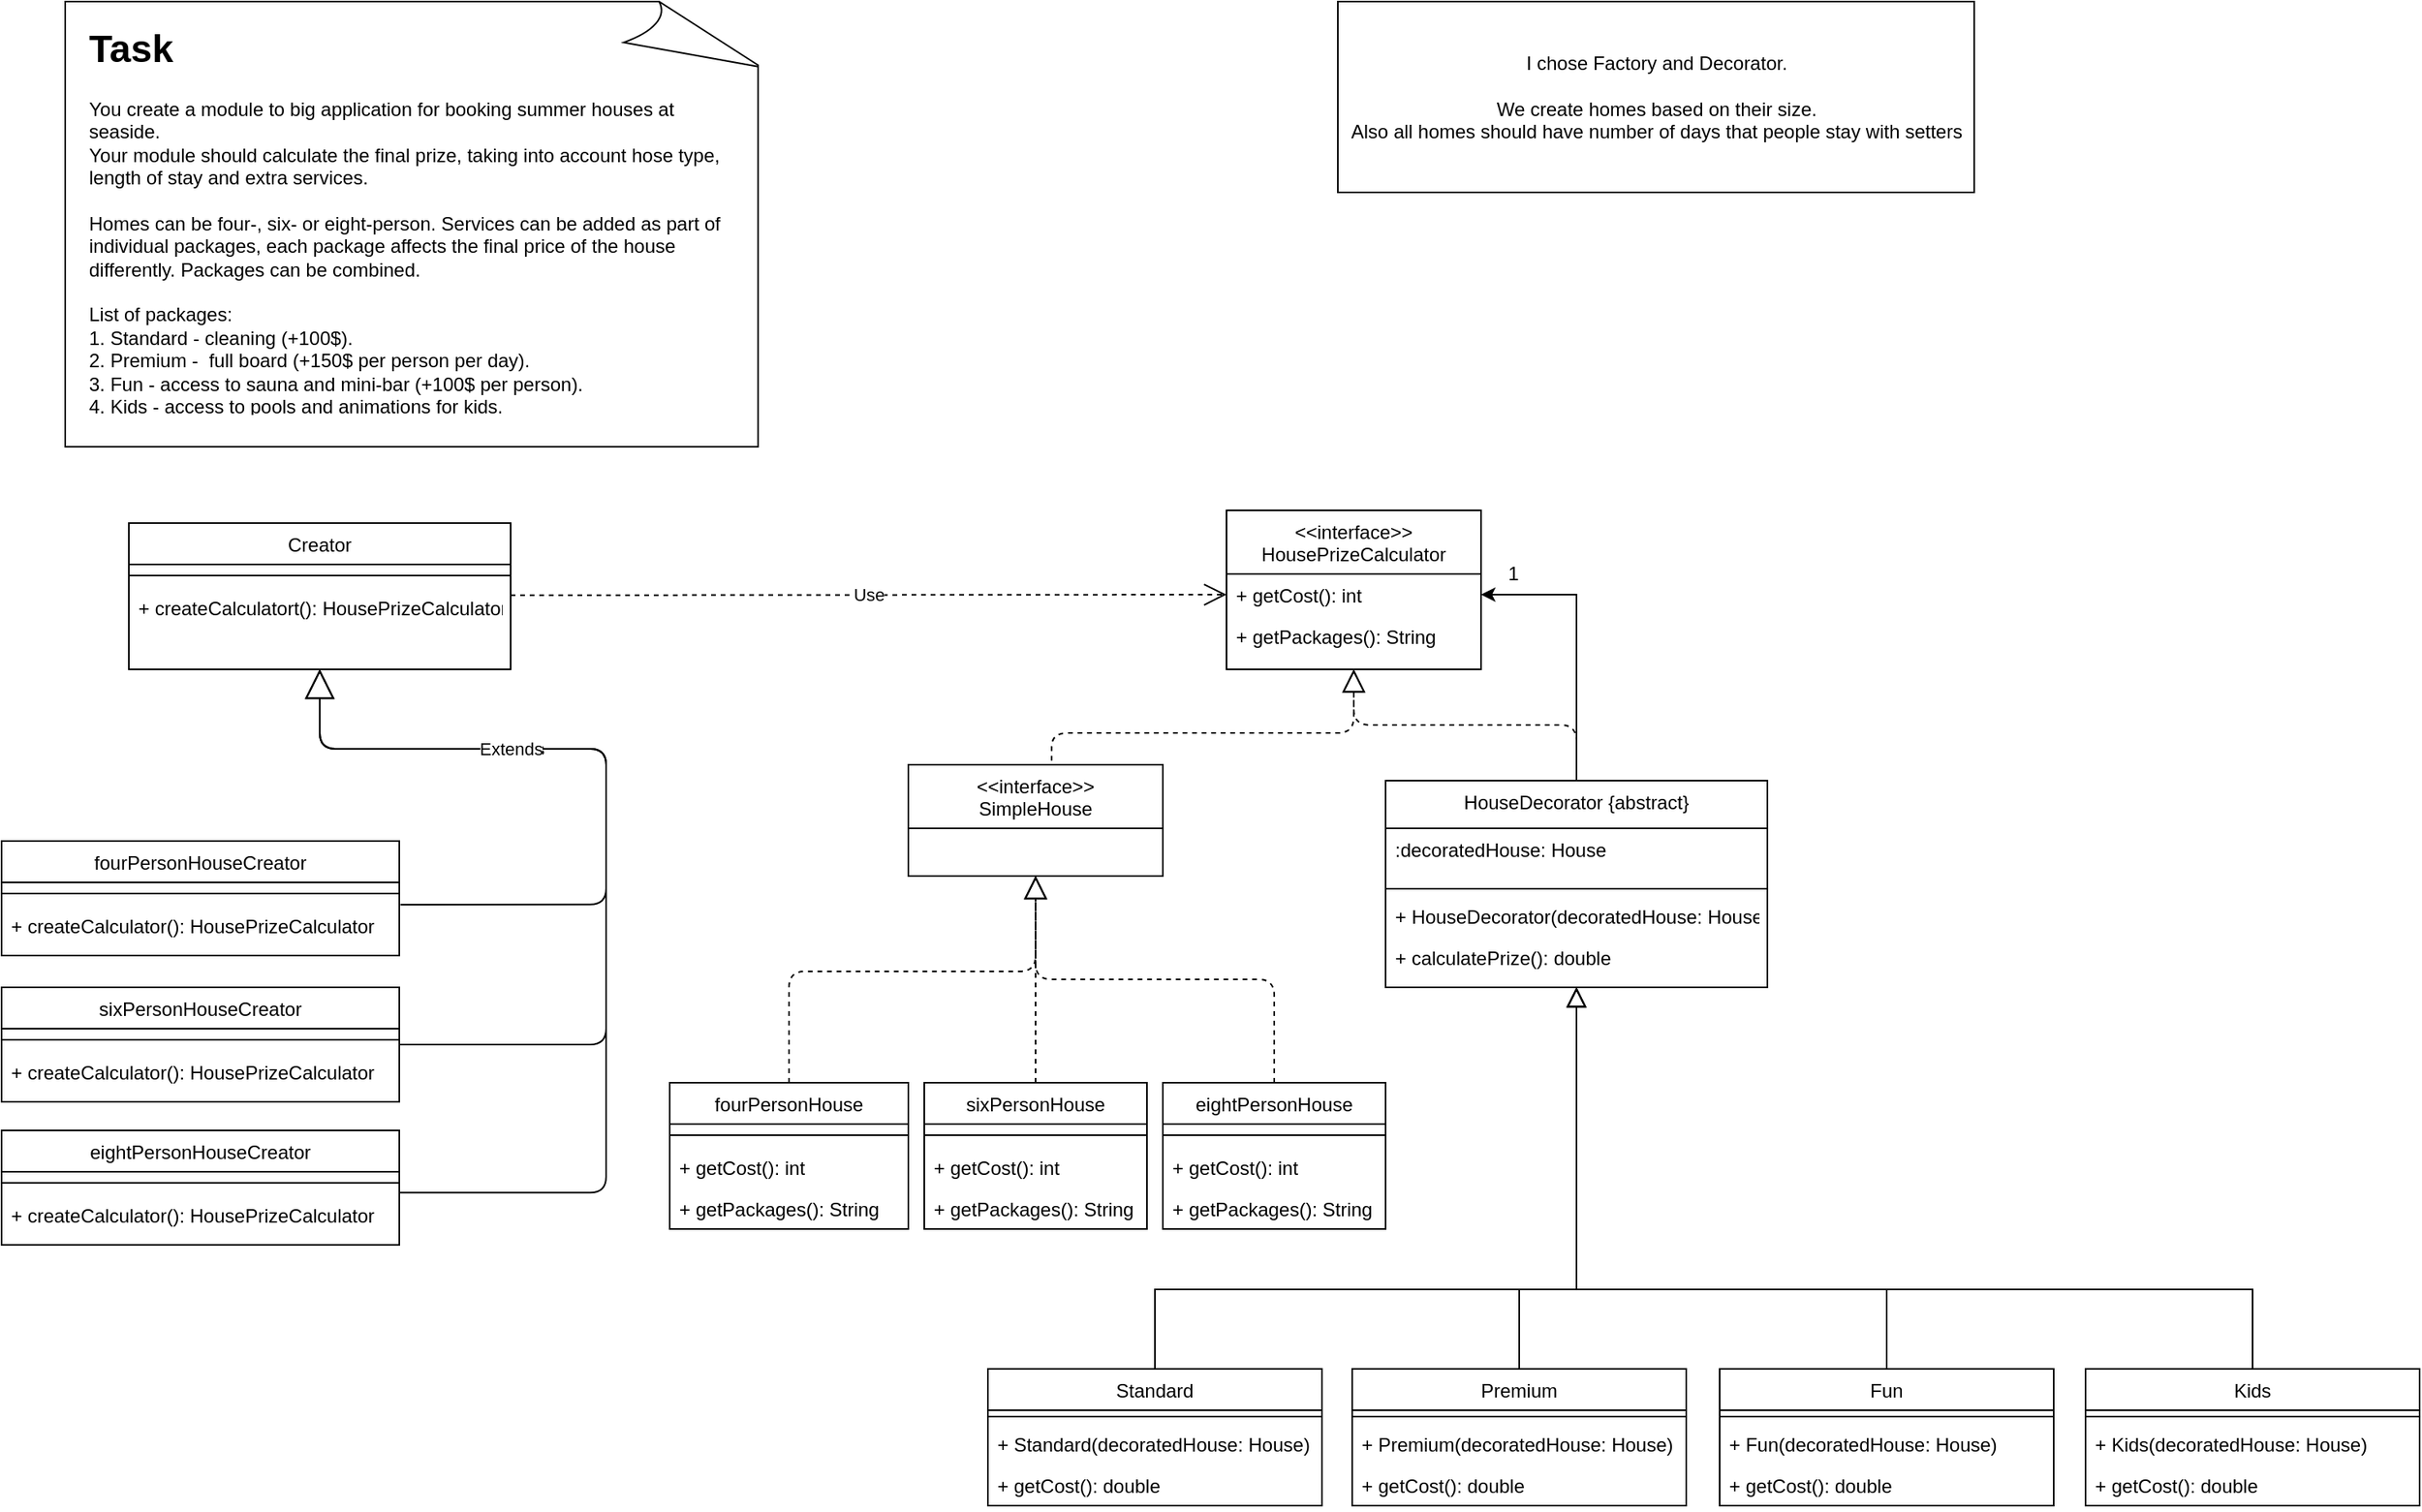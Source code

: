 <mxfile version="14.2.7" type="github">
  <diagram id="C5RBs43oDa-KdzZeNtuy" name="Page-1">
    <mxGraphModel dx="1876" dy="865" grid="1" gridSize="10" guides="1" tooltips="1" connect="1" arrows="1" fold="1" page="1" pageScale="1" pageWidth="827" pageHeight="1169" math="0" shadow="0">
      <root>
        <mxCell id="WIyWlLk6GJQsqaUBKTNV-0" />
        <mxCell id="WIyWlLk6GJQsqaUBKTNV-1" parent="WIyWlLk6GJQsqaUBKTNV-0" />
        <mxCell id="zkfFHV4jXpPFQw0GAbJ--16" value="" style="endArrow=block;endSize=10;endFill=0;shadow=0;strokeWidth=1;rounded=0;edgeStyle=elbowEdgeStyle;elbow=vertical;exitX=0.5;exitY=0;exitDx=0;exitDy=0;entryX=0.5;entryY=1;entryDx=0;entryDy=0;" parent="WIyWlLk6GJQsqaUBKTNV-1" edge="1" target="KfdpfSYLK_IR1CNKkPJO-26" source="KfdpfSYLK_IR1CNKkPJO-41">
          <mxGeometry width="160" relative="1" as="geometry">
            <mxPoint x="1280" y="952" as="sourcePoint" />
            <mxPoint x="1170" y="850" as="targetPoint" />
            <Array as="points">
              <mxPoint x="1300" y="850" />
            </Array>
          </mxGeometry>
        </mxCell>
        <mxCell id="vPID_7vdrLDFT7vq-qXL-22" value="Standard" style="swimlane;fontStyle=0;align=center;verticalAlign=top;childLayout=stackLayout;horizontal=1;startSize=26;horizontalStack=0;resizeParent=1;resizeLast=0;collapsible=1;marginBottom=0;rounded=0;shadow=0;strokeWidth=1;" parent="WIyWlLk6GJQsqaUBKTNV-1" vertex="1">
          <mxGeometry x="620" y="900" width="210" height="86" as="geometry">
            <mxRectangle x="550" y="140" width="160" height="26" as="alternateBounds" />
          </mxGeometry>
        </mxCell>
        <mxCell id="vPID_7vdrLDFT7vq-qXL-23" value="" style="line;html=1;strokeWidth=1;align=left;verticalAlign=middle;spacingTop=-1;spacingLeft=3;spacingRight=3;rotatable=0;labelPosition=right;points=[];portConstraint=eastwest;" parent="vPID_7vdrLDFT7vq-qXL-22" vertex="1">
          <mxGeometry y="26" width="210" height="8" as="geometry" />
        </mxCell>
        <mxCell id="vPID_7vdrLDFT7vq-qXL-25" value="+ Standard(decoratedHouse: House)" style="text;align=left;verticalAlign=top;spacingLeft=4;spacingRight=4;overflow=hidden;rotatable=0;points=[[0,0.5],[1,0.5]];portConstraint=eastwest;rounded=0;shadow=0;html=0;" parent="vPID_7vdrLDFT7vq-qXL-22" vertex="1">
          <mxGeometry y="34" width="210" height="26" as="geometry" />
        </mxCell>
        <mxCell id="KfdpfSYLK_IR1CNKkPJO-31" value="+ getCost(): double" style="text;align=left;verticalAlign=top;spacingLeft=4;spacingRight=4;overflow=hidden;rotatable=0;points=[[0,0.5],[1,0.5]];portConstraint=eastwest;rounded=0;shadow=0;html=0;" vertex="1" parent="vPID_7vdrLDFT7vq-qXL-22">
          <mxGeometry y="60" width="210" height="26" as="geometry" />
        </mxCell>
        <mxCell id="vPID_7vdrLDFT7vq-qXL-43" value="" style="whiteSpace=wrap;html=1;shape=mxgraph.basic.document" parent="WIyWlLk6GJQsqaUBKTNV-1" vertex="1">
          <mxGeometry x="40" y="40" width="440" height="280" as="geometry" />
        </mxCell>
        <mxCell id="vPID_7vdrLDFT7vq-qXL-0" value="&lt;h1&gt;&lt;strong id=&quot;yui_3_17_2_1_1611736275888_40&quot;&gt;Task&lt;/strong&gt;&lt;/h1&gt;You create a module to big application for booking summer houses at seaside.&lt;br&gt;&lt;div&gt;Your module should calculate the final prize, taking into account hose type, length of stay and extra services.&lt;/div&gt;&lt;div&gt;&lt;br&gt;&lt;/div&gt;&lt;div&gt;Homes can be four-, six- or eight-person. Services can be added as part of individual packages, each package affects the final price of the house differently. Packages can be combined.&lt;br&gt;&lt;/div&gt;&lt;br&gt;List of packages:&lt;br&gt;1. Standard - cleaning (+100$).&lt;br&gt;2. Premium -&amp;nbsp; full board (+150$ per person per day).&lt;br&gt;3. Fun - access to &lt;span&gt;&lt;span&gt;&lt;span&gt;sauna&lt;/span&gt;&lt;/span&gt;&lt;/span&gt;  and mini-bar (+100$ per person).&lt;br&gt;4. Kids - access to pools and animations for kids.&lt;br&gt;&lt;br&gt;Suggest concept of solution (diagram &amp;amp; pseudocode) and describe which design patters you used and why." style="text;html=1;strokeColor=none;fillColor=none;spacing=5;spacingTop=-20;whiteSpace=wrap;overflow=hidden;rounded=0;" parent="WIyWlLk6GJQsqaUBKTNV-1" vertex="1">
          <mxGeometry x="50" y="50" width="420" height="250" as="geometry" />
        </mxCell>
        <mxCell id="KfdpfSYLK_IR1CNKkPJO-6" value="&lt;&lt;interface&gt;&gt;&#xa;SimpleHouse" style="swimlane;fontStyle=0;align=center;verticalAlign=top;childLayout=stackLayout;horizontal=1;startSize=40;horizontalStack=0;resizeParent=1;resizeLast=0;collapsible=1;marginBottom=0;rounded=0;shadow=0;strokeWidth=1;" vertex="1" parent="WIyWlLk6GJQsqaUBKTNV-1">
          <mxGeometry x="570" y="520" width="160" height="70" as="geometry">
            <mxRectangle x="550" y="140" width="160" height="26" as="alternateBounds" />
          </mxGeometry>
        </mxCell>
        <mxCell id="KfdpfSYLK_IR1CNKkPJO-12" value="fourPersonHouse" style="swimlane;fontStyle=0;align=center;verticalAlign=top;childLayout=stackLayout;horizontal=1;startSize=26;horizontalStack=0;resizeParent=1;resizeLast=0;collapsible=1;marginBottom=0;rounded=0;shadow=0;strokeWidth=1;" vertex="1" parent="WIyWlLk6GJQsqaUBKTNV-1">
          <mxGeometry x="420" y="720" width="150" height="92" as="geometry">
            <mxRectangle x="550" y="140" width="160" height="26" as="alternateBounds" />
          </mxGeometry>
        </mxCell>
        <mxCell id="KfdpfSYLK_IR1CNKkPJO-14" value="" style="line;html=1;strokeWidth=1;align=left;verticalAlign=middle;spacingTop=-1;spacingLeft=3;spacingRight=3;rotatable=0;labelPosition=right;points=[];portConstraint=eastwest;" vertex="1" parent="KfdpfSYLK_IR1CNKkPJO-12">
          <mxGeometry y="26" width="150" height="14" as="geometry" />
        </mxCell>
        <mxCell id="KfdpfSYLK_IR1CNKkPJO-60" value="+ getCost(): int" style="text;align=left;verticalAlign=top;spacingLeft=4;spacingRight=4;overflow=hidden;rotatable=0;points=[[0,0.5],[1,0.5]];portConstraint=eastwest;" vertex="1" parent="KfdpfSYLK_IR1CNKkPJO-12">
          <mxGeometry y="40" width="150" height="26" as="geometry" />
        </mxCell>
        <mxCell id="KfdpfSYLK_IR1CNKkPJO-61" value="+ getPackages(): String" style="text;align=left;verticalAlign=top;spacingLeft=4;spacingRight=4;overflow=hidden;rotatable=0;points=[[0,0.5],[1,0.5]];portConstraint=eastwest;" vertex="1" parent="KfdpfSYLK_IR1CNKkPJO-12">
          <mxGeometry y="66" width="150" height="26" as="geometry" />
        </mxCell>
        <mxCell id="KfdpfSYLK_IR1CNKkPJO-16" value="sixPersonHouse" style="swimlane;fontStyle=0;align=center;verticalAlign=top;childLayout=stackLayout;horizontal=1;startSize=26;horizontalStack=0;resizeParent=1;resizeLast=0;collapsible=1;marginBottom=0;rounded=0;shadow=0;strokeWidth=1;" vertex="1" parent="WIyWlLk6GJQsqaUBKTNV-1">
          <mxGeometry x="580" y="720" width="140" height="92" as="geometry">
            <mxRectangle x="550" y="140" width="160" height="26" as="alternateBounds" />
          </mxGeometry>
        </mxCell>
        <mxCell id="KfdpfSYLK_IR1CNKkPJO-17" value="" style="line;html=1;strokeWidth=1;align=left;verticalAlign=middle;spacingTop=-1;spacingLeft=3;spacingRight=3;rotatable=0;labelPosition=right;points=[];portConstraint=eastwest;" vertex="1" parent="KfdpfSYLK_IR1CNKkPJO-16">
          <mxGeometry y="26" width="140" height="14" as="geometry" />
        </mxCell>
        <mxCell id="KfdpfSYLK_IR1CNKkPJO-62" value="+ getCost(): int" style="text;align=left;verticalAlign=top;spacingLeft=4;spacingRight=4;overflow=hidden;rotatable=0;points=[[0,0.5],[1,0.5]];portConstraint=eastwest;" vertex="1" parent="KfdpfSYLK_IR1CNKkPJO-16">
          <mxGeometry y="40" width="140" height="26" as="geometry" />
        </mxCell>
        <mxCell id="KfdpfSYLK_IR1CNKkPJO-63" value="+ getPackages(): String" style="text;align=left;verticalAlign=top;spacingLeft=4;spacingRight=4;overflow=hidden;rotatable=0;points=[[0,0.5],[1,0.5]];portConstraint=eastwest;" vertex="1" parent="KfdpfSYLK_IR1CNKkPJO-16">
          <mxGeometry y="66" width="140" height="26" as="geometry" />
        </mxCell>
        <mxCell id="KfdpfSYLK_IR1CNKkPJO-18" value="eightPersonHouse" style="swimlane;fontStyle=0;align=center;verticalAlign=top;childLayout=stackLayout;horizontal=1;startSize=26;horizontalStack=0;resizeParent=1;resizeLast=0;collapsible=1;marginBottom=0;rounded=0;shadow=0;strokeWidth=1;" vertex="1" parent="WIyWlLk6GJQsqaUBKTNV-1">
          <mxGeometry x="730" y="720" width="140" height="92" as="geometry">
            <mxRectangle x="550" y="140" width="160" height="26" as="alternateBounds" />
          </mxGeometry>
        </mxCell>
        <mxCell id="KfdpfSYLK_IR1CNKkPJO-19" value="" style="line;html=1;strokeWidth=1;align=left;verticalAlign=middle;spacingTop=-1;spacingLeft=3;spacingRight=3;rotatable=0;labelPosition=right;points=[];portConstraint=eastwest;" vertex="1" parent="KfdpfSYLK_IR1CNKkPJO-18">
          <mxGeometry y="26" width="140" height="14" as="geometry" />
        </mxCell>
        <mxCell id="KfdpfSYLK_IR1CNKkPJO-64" value="+ getCost(): int" style="text;align=left;verticalAlign=top;spacingLeft=4;spacingRight=4;overflow=hidden;rotatable=0;points=[[0,0.5],[1,0.5]];portConstraint=eastwest;" vertex="1" parent="KfdpfSYLK_IR1CNKkPJO-18">
          <mxGeometry y="40" width="140" height="26" as="geometry" />
        </mxCell>
        <mxCell id="KfdpfSYLK_IR1CNKkPJO-65" value="+ getPackages(): String" style="text;align=left;verticalAlign=top;spacingLeft=4;spacingRight=4;overflow=hidden;rotatable=0;points=[[0,0.5],[1,0.5]];portConstraint=eastwest;" vertex="1" parent="KfdpfSYLK_IR1CNKkPJO-18">
          <mxGeometry y="66" width="140" height="26" as="geometry" />
        </mxCell>
        <mxCell id="KfdpfSYLK_IR1CNKkPJO-22" value="" style="endArrow=block;dashed=1;endFill=0;endSize=12;html=1;exitX=0.563;exitY=-0.038;exitDx=0;exitDy=0;exitPerimeter=0;entryX=0.5;entryY=1;entryDx=0;entryDy=0;edgeStyle=orthogonalEdgeStyle;" edge="1" parent="WIyWlLk6GJQsqaUBKTNV-1" source="KfdpfSYLK_IR1CNKkPJO-6" target="KfdpfSYLK_IR1CNKkPJO-45">
          <mxGeometry width="160" relative="1" as="geometry">
            <mxPoint x="870" y="510" as="sourcePoint" />
            <mxPoint x="1030" y="510" as="targetPoint" />
            <Array as="points">
              <mxPoint x="660" y="500" />
              <mxPoint x="850" y="500" />
            </Array>
          </mxGeometry>
        </mxCell>
        <mxCell id="KfdpfSYLK_IR1CNKkPJO-49" style="edgeStyle=orthogonalEdgeStyle;rounded=0;orthogonalLoop=1;jettySize=auto;html=1;exitX=0.5;exitY=0;exitDx=0;exitDy=0;entryX=1;entryY=0.5;entryDx=0;entryDy=0;" edge="1" parent="WIyWlLk6GJQsqaUBKTNV-1" source="KfdpfSYLK_IR1CNKkPJO-26" target="KfdpfSYLK_IR1CNKkPJO-46">
          <mxGeometry relative="1" as="geometry" />
        </mxCell>
        <mxCell id="KfdpfSYLK_IR1CNKkPJO-26" value="HouseDecorator {abstract}" style="swimlane;fontStyle=0;align=center;verticalAlign=top;childLayout=stackLayout;horizontal=1;startSize=30;horizontalStack=0;resizeParent=1;resizeLast=0;collapsible=1;marginBottom=0;rounded=0;shadow=0;strokeWidth=1;" vertex="1" parent="WIyWlLk6GJQsqaUBKTNV-1">
          <mxGeometry x="870" y="530" width="240" height="130" as="geometry">
            <mxRectangle x="550" y="140" width="160" height="26" as="alternateBounds" />
          </mxGeometry>
        </mxCell>
        <mxCell id="KfdpfSYLK_IR1CNKkPJO-27" value=":decoratedHouse: House" style="text;align=left;verticalAlign=top;spacingLeft=4;spacingRight=4;overflow=hidden;rotatable=0;points=[[0,0.5],[1,0.5]];portConstraint=eastwest;rounded=0;shadow=0;html=0;" vertex="1" parent="KfdpfSYLK_IR1CNKkPJO-26">
          <mxGeometry y="30" width="240" height="34" as="geometry" />
        </mxCell>
        <mxCell id="KfdpfSYLK_IR1CNKkPJO-28" value="" style="line;html=1;strokeWidth=1;align=left;verticalAlign=middle;spacingTop=-1;spacingLeft=3;spacingRight=3;rotatable=0;labelPosition=right;points=[];portConstraint=eastwest;" vertex="1" parent="KfdpfSYLK_IR1CNKkPJO-26">
          <mxGeometry y="64" width="240" height="8" as="geometry" />
        </mxCell>
        <mxCell id="KfdpfSYLK_IR1CNKkPJO-29" value="+ HouseDecorator(decoratedHouse: House)" style="text;align=left;verticalAlign=top;spacingLeft=4;spacingRight=4;overflow=hidden;rotatable=0;points=[[0,0.5],[1,0.5]];portConstraint=eastwest;" vertex="1" parent="KfdpfSYLK_IR1CNKkPJO-26">
          <mxGeometry y="72" width="240" height="26" as="geometry" />
        </mxCell>
        <mxCell id="KfdpfSYLK_IR1CNKkPJO-30" value="+ calculatePrize(): double" style="text;align=left;verticalAlign=top;spacingLeft=4;spacingRight=4;overflow=hidden;rotatable=0;points=[[0,0.5],[1,0.5]];portConstraint=eastwest;" vertex="1" parent="KfdpfSYLK_IR1CNKkPJO-26">
          <mxGeometry y="98" width="240" height="26" as="geometry" />
        </mxCell>
        <mxCell id="KfdpfSYLK_IR1CNKkPJO-32" value="Premium" style="swimlane;fontStyle=0;align=center;verticalAlign=top;childLayout=stackLayout;horizontal=1;startSize=26;horizontalStack=0;resizeParent=1;resizeLast=0;collapsible=1;marginBottom=0;rounded=0;shadow=0;strokeWidth=1;" vertex="1" parent="WIyWlLk6GJQsqaUBKTNV-1">
          <mxGeometry x="849" y="900" width="210" height="86" as="geometry">
            <mxRectangle x="550" y="140" width="160" height="26" as="alternateBounds" />
          </mxGeometry>
        </mxCell>
        <mxCell id="KfdpfSYLK_IR1CNKkPJO-33" value="" style="line;html=1;strokeWidth=1;align=left;verticalAlign=middle;spacingTop=-1;spacingLeft=3;spacingRight=3;rotatable=0;labelPosition=right;points=[];portConstraint=eastwest;" vertex="1" parent="KfdpfSYLK_IR1CNKkPJO-32">
          <mxGeometry y="26" width="210" height="8" as="geometry" />
        </mxCell>
        <mxCell id="KfdpfSYLK_IR1CNKkPJO-34" value="+ Premium(decoratedHouse: House)" style="text;align=left;verticalAlign=top;spacingLeft=4;spacingRight=4;overflow=hidden;rotatable=0;points=[[0,0.5],[1,0.5]];portConstraint=eastwest;rounded=0;shadow=0;html=0;" vertex="1" parent="KfdpfSYLK_IR1CNKkPJO-32">
          <mxGeometry y="34" width="210" height="26" as="geometry" />
        </mxCell>
        <mxCell id="KfdpfSYLK_IR1CNKkPJO-35" value="+ getCost(): double" style="text;align=left;verticalAlign=top;spacingLeft=4;spacingRight=4;overflow=hidden;rotatable=0;points=[[0,0.5],[1,0.5]];portConstraint=eastwest;rounded=0;shadow=0;html=0;" vertex="1" parent="KfdpfSYLK_IR1CNKkPJO-32">
          <mxGeometry y="60" width="210" height="26" as="geometry" />
        </mxCell>
        <mxCell id="KfdpfSYLK_IR1CNKkPJO-37" value="Fun" style="swimlane;fontStyle=0;align=center;verticalAlign=top;childLayout=stackLayout;horizontal=1;startSize=26;horizontalStack=0;resizeParent=1;resizeLast=0;collapsible=1;marginBottom=0;rounded=0;shadow=0;strokeWidth=1;" vertex="1" parent="WIyWlLk6GJQsqaUBKTNV-1">
          <mxGeometry x="1080" y="900" width="210" height="86" as="geometry">
            <mxRectangle x="550" y="140" width="160" height="26" as="alternateBounds" />
          </mxGeometry>
        </mxCell>
        <mxCell id="KfdpfSYLK_IR1CNKkPJO-38" value="" style="line;html=1;strokeWidth=1;align=left;verticalAlign=middle;spacingTop=-1;spacingLeft=3;spacingRight=3;rotatable=0;labelPosition=right;points=[];portConstraint=eastwest;" vertex="1" parent="KfdpfSYLK_IR1CNKkPJO-37">
          <mxGeometry y="26" width="210" height="8" as="geometry" />
        </mxCell>
        <mxCell id="KfdpfSYLK_IR1CNKkPJO-39" value="+ Fun(decoratedHouse: House)" style="text;align=left;verticalAlign=top;spacingLeft=4;spacingRight=4;overflow=hidden;rotatable=0;points=[[0,0.5],[1,0.5]];portConstraint=eastwest;rounded=0;shadow=0;html=0;" vertex="1" parent="KfdpfSYLK_IR1CNKkPJO-37">
          <mxGeometry y="34" width="210" height="26" as="geometry" />
        </mxCell>
        <mxCell id="KfdpfSYLK_IR1CNKkPJO-40" value="+ getCost(): double" style="text;align=left;verticalAlign=top;spacingLeft=4;spacingRight=4;overflow=hidden;rotatable=0;points=[[0,0.5],[1,0.5]];portConstraint=eastwest;rounded=0;shadow=0;html=0;" vertex="1" parent="KfdpfSYLK_IR1CNKkPJO-37">
          <mxGeometry y="60" width="210" height="26" as="geometry" />
        </mxCell>
        <mxCell id="KfdpfSYLK_IR1CNKkPJO-41" value="Kids" style="swimlane;fontStyle=0;align=center;verticalAlign=top;childLayout=stackLayout;horizontal=1;startSize=26;horizontalStack=0;resizeParent=1;resizeLast=0;collapsible=1;marginBottom=0;rounded=0;shadow=0;strokeWidth=1;" vertex="1" parent="WIyWlLk6GJQsqaUBKTNV-1">
          <mxGeometry x="1310" y="900" width="210" height="86" as="geometry">
            <mxRectangle x="550" y="140" width="160" height="26" as="alternateBounds" />
          </mxGeometry>
        </mxCell>
        <mxCell id="KfdpfSYLK_IR1CNKkPJO-42" value="" style="line;html=1;strokeWidth=1;align=left;verticalAlign=middle;spacingTop=-1;spacingLeft=3;spacingRight=3;rotatable=0;labelPosition=right;points=[];portConstraint=eastwest;" vertex="1" parent="KfdpfSYLK_IR1CNKkPJO-41">
          <mxGeometry y="26" width="210" height="8" as="geometry" />
        </mxCell>
        <mxCell id="KfdpfSYLK_IR1CNKkPJO-43" value="+ Kids(decoratedHouse: House)" style="text;align=left;verticalAlign=top;spacingLeft=4;spacingRight=4;overflow=hidden;rotatable=0;points=[[0,0.5],[1,0.5]];portConstraint=eastwest;rounded=0;shadow=0;html=0;" vertex="1" parent="KfdpfSYLK_IR1CNKkPJO-41">
          <mxGeometry y="34" width="210" height="26" as="geometry" />
        </mxCell>
        <mxCell id="KfdpfSYLK_IR1CNKkPJO-44" value="+ getCost(): double" style="text;align=left;verticalAlign=top;spacingLeft=4;spacingRight=4;overflow=hidden;rotatable=0;points=[[0,0.5],[1,0.5]];portConstraint=eastwest;rounded=0;shadow=0;html=0;" vertex="1" parent="KfdpfSYLK_IR1CNKkPJO-41">
          <mxGeometry y="60" width="210" height="26" as="geometry" />
        </mxCell>
        <mxCell id="KfdpfSYLK_IR1CNKkPJO-45" value="&lt;&lt;interface&gt;&gt;&#xa;HousePrizeCalculator" style="swimlane;fontStyle=0;align=center;verticalAlign=top;childLayout=stackLayout;horizontal=1;startSize=40;horizontalStack=0;resizeParent=1;resizeLast=0;collapsible=1;marginBottom=0;rounded=0;shadow=0;strokeWidth=1;" vertex="1" parent="WIyWlLk6GJQsqaUBKTNV-1">
          <mxGeometry x="770" y="360" width="160" height="100" as="geometry">
            <mxRectangle x="550" y="140" width="160" height="26" as="alternateBounds" />
          </mxGeometry>
        </mxCell>
        <mxCell id="KfdpfSYLK_IR1CNKkPJO-46" value="+ getCost(): int" style="text;align=left;verticalAlign=top;spacingLeft=4;spacingRight=4;overflow=hidden;rotatable=0;points=[[0,0.5],[1,0.5]];portConstraint=eastwest;" vertex="1" parent="KfdpfSYLK_IR1CNKkPJO-45">
          <mxGeometry y="40" width="160" height="26" as="geometry" />
        </mxCell>
        <mxCell id="KfdpfSYLK_IR1CNKkPJO-47" value="+ getPackages(): String" style="text;align=left;verticalAlign=top;spacingLeft=4;spacingRight=4;overflow=hidden;rotatable=0;points=[[0,0.5],[1,0.5]];portConstraint=eastwest;" vertex="1" parent="KfdpfSYLK_IR1CNKkPJO-45">
          <mxGeometry y="66" width="160" height="26" as="geometry" />
        </mxCell>
        <mxCell id="KfdpfSYLK_IR1CNKkPJO-48" value="" style="endArrow=block;dashed=1;endFill=0;endSize=12;html=1;entryX=0.5;entryY=1;entryDx=0;entryDy=0;exitX=0.5;exitY=0;exitDx=0;exitDy=0;edgeStyle=orthogonalEdgeStyle;" edge="1" parent="WIyWlLk6GJQsqaUBKTNV-1" source="KfdpfSYLK_IR1CNKkPJO-26" target="KfdpfSYLK_IR1CNKkPJO-45">
          <mxGeometry width="160" relative="1" as="geometry">
            <mxPoint x="990" y="570" as="sourcePoint" />
            <mxPoint x="940" y="490" as="targetPoint" />
          </mxGeometry>
        </mxCell>
        <mxCell id="KfdpfSYLK_IR1CNKkPJO-50" value="1" style="text;html=1;resizable=0;autosize=1;align=center;verticalAlign=middle;points=[];fillColor=none;strokeColor=none;rounded=0;" vertex="1" parent="WIyWlLk6GJQsqaUBKTNV-1">
          <mxGeometry x="940" y="390" width="20" height="20" as="geometry" />
        </mxCell>
        <mxCell id="KfdpfSYLK_IR1CNKkPJO-55" value="" style="endArrow=block;endSize=10;endFill=0;shadow=0;strokeWidth=1;rounded=0;edgeStyle=elbowEdgeStyle;elbow=vertical;exitX=0.5;exitY=0;exitDx=0;exitDy=0;" edge="1" parent="WIyWlLk6GJQsqaUBKTNV-1" source="KfdpfSYLK_IR1CNKkPJO-37">
          <mxGeometry width="160" relative="1" as="geometry">
            <mxPoint x="1055" y="970" as="sourcePoint" />
            <mxPoint x="990" y="660" as="targetPoint" />
            <Array as="points">
              <mxPoint x="1080" y="850" />
              <mxPoint x="1120" y="860" />
            </Array>
          </mxGeometry>
        </mxCell>
        <mxCell id="KfdpfSYLK_IR1CNKkPJO-56" value="" style="endArrow=block;endSize=10;endFill=0;shadow=0;strokeWidth=1;rounded=0;edgeStyle=elbowEdgeStyle;elbow=vertical;exitX=0.5;exitY=0;exitDx=0;exitDy=0;" edge="1" parent="WIyWlLk6GJQsqaUBKTNV-1" source="KfdpfSYLK_IR1CNKkPJO-32">
          <mxGeometry width="160" relative="1" as="geometry">
            <mxPoint x="817.5" y="980" as="sourcePoint" />
            <mxPoint x="990" y="660" as="targetPoint" />
            <Array as="points">
              <mxPoint x="980" y="850" />
              <mxPoint x="960" y="860" />
              <mxPoint x="1040" y="780" />
            </Array>
          </mxGeometry>
        </mxCell>
        <mxCell id="KfdpfSYLK_IR1CNKkPJO-57" value="" style="endArrow=block;endSize=10;endFill=0;shadow=0;strokeWidth=1;rounded=0;edgeStyle=elbowEdgeStyle;elbow=vertical;exitX=0.5;exitY=0;exitDx=0;exitDy=0;entryX=0.5;entryY=1;entryDx=0;entryDy=0;" edge="1" parent="WIyWlLk6GJQsqaUBKTNV-1" source="vPID_7vdrLDFT7vq-qXL-22" target="KfdpfSYLK_IR1CNKkPJO-26">
          <mxGeometry width="160" relative="1" as="geometry">
            <mxPoint x="1065" y="1000" as="sourcePoint" />
            <mxPoint x="1130" y="850" as="targetPoint" />
            <Array as="points">
              <mxPoint x="900" y="850" />
            </Array>
          </mxGeometry>
        </mxCell>
        <mxCell id="KfdpfSYLK_IR1CNKkPJO-69" value="" style="endArrow=block;dashed=1;endFill=0;endSize=12;html=1;exitX=0.5;exitY=0;exitDx=0;exitDy=0;edgeStyle=orthogonalEdgeStyle;entryX=0.5;entryY=1;entryDx=0;entryDy=0;" edge="1" parent="WIyWlLk6GJQsqaUBKTNV-1" source="KfdpfSYLK_IR1CNKkPJO-18" target="KfdpfSYLK_IR1CNKkPJO-6">
          <mxGeometry width="160" relative="1" as="geometry">
            <mxPoint x="575.8" y="751.472" as="sourcePoint" />
            <mxPoint x="640" y="540" as="targetPoint" />
          </mxGeometry>
        </mxCell>
        <mxCell id="KfdpfSYLK_IR1CNKkPJO-70" value="" style="endArrow=block;dashed=1;endFill=0;endSize=12;html=1;edgeStyle=orthogonalEdgeStyle;exitX=0.5;exitY=0;exitDx=0;exitDy=0;entryX=0.5;entryY=1;entryDx=0;entryDy=0;" edge="1" parent="WIyWlLk6GJQsqaUBKTNV-1" source="KfdpfSYLK_IR1CNKkPJO-12" target="KfdpfSYLK_IR1CNKkPJO-6">
          <mxGeometry width="160" relative="1" as="geometry">
            <mxPoint x="470" y="660" as="sourcePoint" />
            <mxPoint x="740" y="610" as="targetPoint" />
            <Array as="points">
              <mxPoint x="495" y="650" />
              <mxPoint x="650" y="650" />
            </Array>
          </mxGeometry>
        </mxCell>
        <mxCell id="KfdpfSYLK_IR1CNKkPJO-71" value="" style="endArrow=block;dashed=1;endFill=0;endSize=12;html=1;edgeStyle=orthogonalEdgeStyle;exitX=0.5;exitY=0;exitDx=0;exitDy=0;" edge="1" parent="WIyWlLk6GJQsqaUBKTNV-1" source="KfdpfSYLK_IR1CNKkPJO-16">
          <mxGeometry width="160" relative="1" as="geometry">
            <mxPoint x="590" y="709.94" as="sourcePoint" />
            <mxPoint x="650" y="590" as="targetPoint" />
          </mxGeometry>
        </mxCell>
        <mxCell id="KfdpfSYLK_IR1CNKkPJO-73" value="Creator" style="swimlane;fontStyle=0;align=center;verticalAlign=top;childLayout=stackLayout;horizontal=1;startSize=26;horizontalStack=0;resizeParent=1;resizeLast=0;collapsible=1;marginBottom=0;rounded=0;shadow=0;strokeWidth=1;" vertex="1" parent="WIyWlLk6GJQsqaUBKTNV-1">
          <mxGeometry x="80" y="368" width="240" height="92" as="geometry">
            <mxRectangle x="550" y="140" width="160" height="26" as="alternateBounds" />
          </mxGeometry>
        </mxCell>
        <mxCell id="KfdpfSYLK_IR1CNKkPJO-74" value="" style="line;html=1;strokeWidth=1;align=left;verticalAlign=middle;spacingTop=-1;spacingLeft=3;spacingRight=3;rotatable=0;labelPosition=right;points=[];portConstraint=eastwest;" vertex="1" parent="KfdpfSYLK_IR1CNKkPJO-73">
          <mxGeometry y="26" width="240" height="14" as="geometry" />
        </mxCell>
        <mxCell id="KfdpfSYLK_IR1CNKkPJO-76" value="+ createCalculatort(): HousePrizeCalculator" style="text;align=left;verticalAlign=top;spacingLeft=4;spacingRight=4;overflow=hidden;rotatable=0;points=[[0,0.5],[1,0.5]];portConstraint=eastwest;" vertex="1" parent="KfdpfSYLK_IR1CNKkPJO-73">
          <mxGeometry y="40" width="240" height="26" as="geometry" />
        </mxCell>
        <mxCell id="KfdpfSYLK_IR1CNKkPJO-77" value="fourPersonHouseCreator" style="swimlane;fontStyle=0;align=center;verticalAlign=top;childLayout=stackLayout;horizontal=1;startSize=26;horizontalStack=0;resizeParent=1;resizeLast=0;collapsible=1;marginBottom=0;rounded=0;shadow=0;strokeWidth=1;" vertex="1" parent="WIyWlLk6GJQsqaUBKTNV-1">
          <mxGeometry y="568" width="250" height="72" as="geometry">
            <mxRectangle x="550" y="140" width="160" height="26" as="alternateBounds" />
          </mxGeometry>
        </mxCell>
        <mxCell id="KfdpfSYLK_IR1CNKkPJO-78" value="" style="line;html=1;strokeWidth=1;align=left;verticalAlign=middle;spacingTop=-1;spacingLeft=3;spacingRight=3;rotatable=0;labelPosition=right;points=[];portConstraint=eastwest;" vertex="1" parent="KfdpfSYLK_IR1CNKkPJO-77">
          <mxGeometry y="26" width="250" height="14" as="geometry" />
        </mxCell>
        <mxCell id="KfdpfSYLK_IR1CNKkPJO-80" value="+ createCalculator(): HousePrizeCalculator" style="text;align=left;verticalAlign=top;spacingLeft=4;spacingRight=4;overflow=hidden;rotatable=0;points=[[0,0.5],[1,0.5]];portConstraint=eastwest;" vertex="1" parent="KfdpfSYLK_IR1CNKkPJO-77">
          <mxGeometry y="40" width="250" height="26" as="geometry" />
        </mxCell>
        <mxCell id="KfdpfSYLK_IR1CNKkPJO-89" value="sixPersonHouseCreator" style="swimlane;fontStyle=0;align=center;verticalAlign=top;childLayout=stackLayout;horizontal=1;startSize=26;horizontalStack=0;resizeParent=1;resizeLast=0;collapsible=1;marginBottom=0;rounded=0;shadow=0;strokeWidth=1;" vertex="1" parent="WIyWlLk6GJQsqaUBKTNV-1">
          <mxGeometry y="660" width="250" height="72" as="geometry">
            <mxRectangle x="550" y="140" width="160" height="26" as="alternateBounds" />
          </mxGeometry>
        </mxCell>
        <mxCell id="KfdpfSYLK_IR1CNKkPJO-90" value="" style="line;html=1;strokeWidth=1;align=left;verticalAlign=middle;spacingTop=-1;spacingLeft=3;spacingRight=3;rotatable=0;labelPosition=right;points=[];portConstraint=eastwest;" vertex="1" parent="KfdpfSYLK_IR1CNKkPJO-89">
          <mxGeometry y="26" width="250" height="14" as="geometry" />
        </mxCell>
        <mxCell id="KfdpfSYLK_IR1CNKkPJO-91" value="+ createCalculator(): HousePrizeCalculator" style="text;align=left;verticalAlign=top;spacingLeft=4;spacingRight=4;overflow=hidden;rotatable=0;points=[[0,0.5],[1,0.5]];portConstraint=eastwest;" vertex="1" parent="KfdpfSYLK_IR1CNKkPJO-89">
          <mxGeometry y="40" width="250" height="26" as="geometry" />
        </mxCell>
        <mxCell id="KfdpfSYLK_IR1CNKkPJO-92" value="eightPersonHouseCreator" style="swimlane;fontStyle=0;align=center;verticalAlign=top;childLayout=stackLayout;horizontal=1;startSize=26;horizontalStack=0;resizeParent=1;resizeLast=0;collapsible=1;marginBottom=0;rounded=0;shadow=0;strokeWidth=1;" vertex="1" parent="WIyWlLk6GJQsqaUBKTNV-1">
          <mxGeometry y="750" width="250" height="72" as="geometry">
            <mxRectangle x="550" y="140" width="160" height="26" as="alternateBounds" />
          </mxGeometry>
        </mxCell>
        <mxCell id="KfdpfSYLK_IR1CNKkPJO-93" value="" style="line;html=1;strokeWidth=1;align=left;verticalAlign=middle;spacingTop=-1;spacingLeft=3;spacingRight=3;rotatable=0;labelPosition=right;points=[];portConstraint=eastwest;" vertex="1" parent="KfdpfSYLK_IR1CNKkPJO-92">
          <mxGeometry y="26" width="250" height="14" as="geometry" />
        </mxCell>
        <mxCell id="KfdpfSYLK_IR1CNKkPJO-94" value="+ createCalculator(): HousePrizeCalculator" style="text;align=left;verticalAlign=top;spacingLeft=4;spacingRight=4;overflow=hidden;rotatable=0;points=[[0,0.5],[1,0.5]];portConstraint=eastwest;" vertex="1" parent="KfdpfSYLK_IR1CNKkPJO-92">
          <mxGeometry y="40" width="250" height="26" as="geometry" />
        </mxCell>
        <mxCell id="KfdpfSYLK_IR1CNKkPJO-98" value="Extends" style="endArrow=block;endSize=16;endFill=0;html=1;exitX=1;exitY=0.5;exitDx=0;exitDy=0;edgeStyle=orthogonalEdgeStyle;" edge="1" parent="WIyWlLk6GJQsqaUBKTNV-1" source="KfdpfSYLK_IR1CNKkPJO-89">
          <mxGeometry x="0.377" width="160" relative="1" as="geometry">
            <mxPoint x="310" y="700" as="sourcePoint" />
            <mxPoint x="200" y="460" as="targetPoint" />
            <Array as="points">
              <mxPoint x="380" y="696" />
              <mxPoint x="380" y="510" />
              <mxPoint x="350" y="520" />
              <mxPoint x="200" y="510" />
            </Array>
            <mxPoint as="offset" />
          </mxGeometry>
        </mxCell>
        <mxCell id="KfdpfSYLK_IR1CNKkPJO-99" value="Extends" style="endArrow=block;endSize=16;endFill=0;html=1;exitX=0.998;exitY=-0.034;exitDx=0;exitDy=0;edgeStyle=orthogonalEdgeStyle;entryX=0.5;entryY=1;entryDx=0;entryDy=0;exitPerimeter=0;" edge="1" parent="WIyWlLk6GJQsqaUBKTNV-1" source="KfdpfSYLK_IR1CNKkPJO-94" target="KfdpfSYLK_IR1CNKkPJO-73">
          <mxGeometry x="0.465" width="160" relative="1" as="geometry">
            <mxPoint x="260" y="706" as="sourcePoint" />
            <mxPoint x="330" y="431" as="targetPoint" />
            <Array as="points">
              <mxPoint x="380" y="789" />
              <mxPoint x="380" y="510" />
              <mxPoint x="200" y="510" />
            </Array>
            <mxPoint as="offset" />
          </mxGeometry>
        </mxCell>
        <mxCell id="KfdpfSYLK_IR1CNKkPJO-100" value="Extends" style="endArrow=block;endSize=16;endFill=0;html=1;exitX=1.003;exitY=-0.002;exitDx=0;exitDy=0;edgeStyle=orthogonalEdgeStyle;exitPerimeter=0;" edge="1" parent="WIyWlLk6GJQsqaUBKTNV-1" source="KfdpfSYLK_IR1CNKkPJO-80">
          <mxGeometry x="0.256" width="160" relative="1" as="geometry">
            <mxPoint x="259" y="705" as="sourcePoint" />
            <mxPoint x="200" y="460" as="targetPoint" />
            <Array as="points">
              <mxPoint x="380" y="608" />
              <mxPoint x="380" y="510" />
              <mxPoint x="200" y="510" />
            </Array>
            <mxPoint as="offset" />
          </mxGeometry>
        </mxCell>
        <mxCell id="KfdpfSYLK_IR1CNKkPJO-101" value="Use" style="endArrow=open;endSize=12;dashed=1;html=1;entryX=0;entryY=0.5;entryDx=0;entryDy=0;" edge="1" parent="WIyWlLk6GJQsqaUBKTNV-1" target="KfdpfSYLK_IR1CNKkPJO-46">
          <mxGeometry width="160" relative="1" as="geometry">
            <mxPoint x="320" y="413.41" as="sourcePoint" />
            <mxPoint x="480" y="413.41" as="targetPoint" />
          </mxGeometry>
        </mxCell>
        <mxCell id="KfdpfSYLK_IR1CNKkPJO-102" value="I chose Factory and Decorator.&lt;br&gt;&lt;br&gt;We create homes based on their size. &lt;br&gt;Also all homes should have number of days that people stay with setters&lt;br&gt; " style="html=1;" vertex="1" parent="WIyWlLk6GJQsqaUBKTNV-1">
          <mxGeometry x="840" y="40" width="400" height="120" as="geometry" />
        </mxCell>
      </root>
    </mxGraphModel>
  </diagram>
</mxfile>
